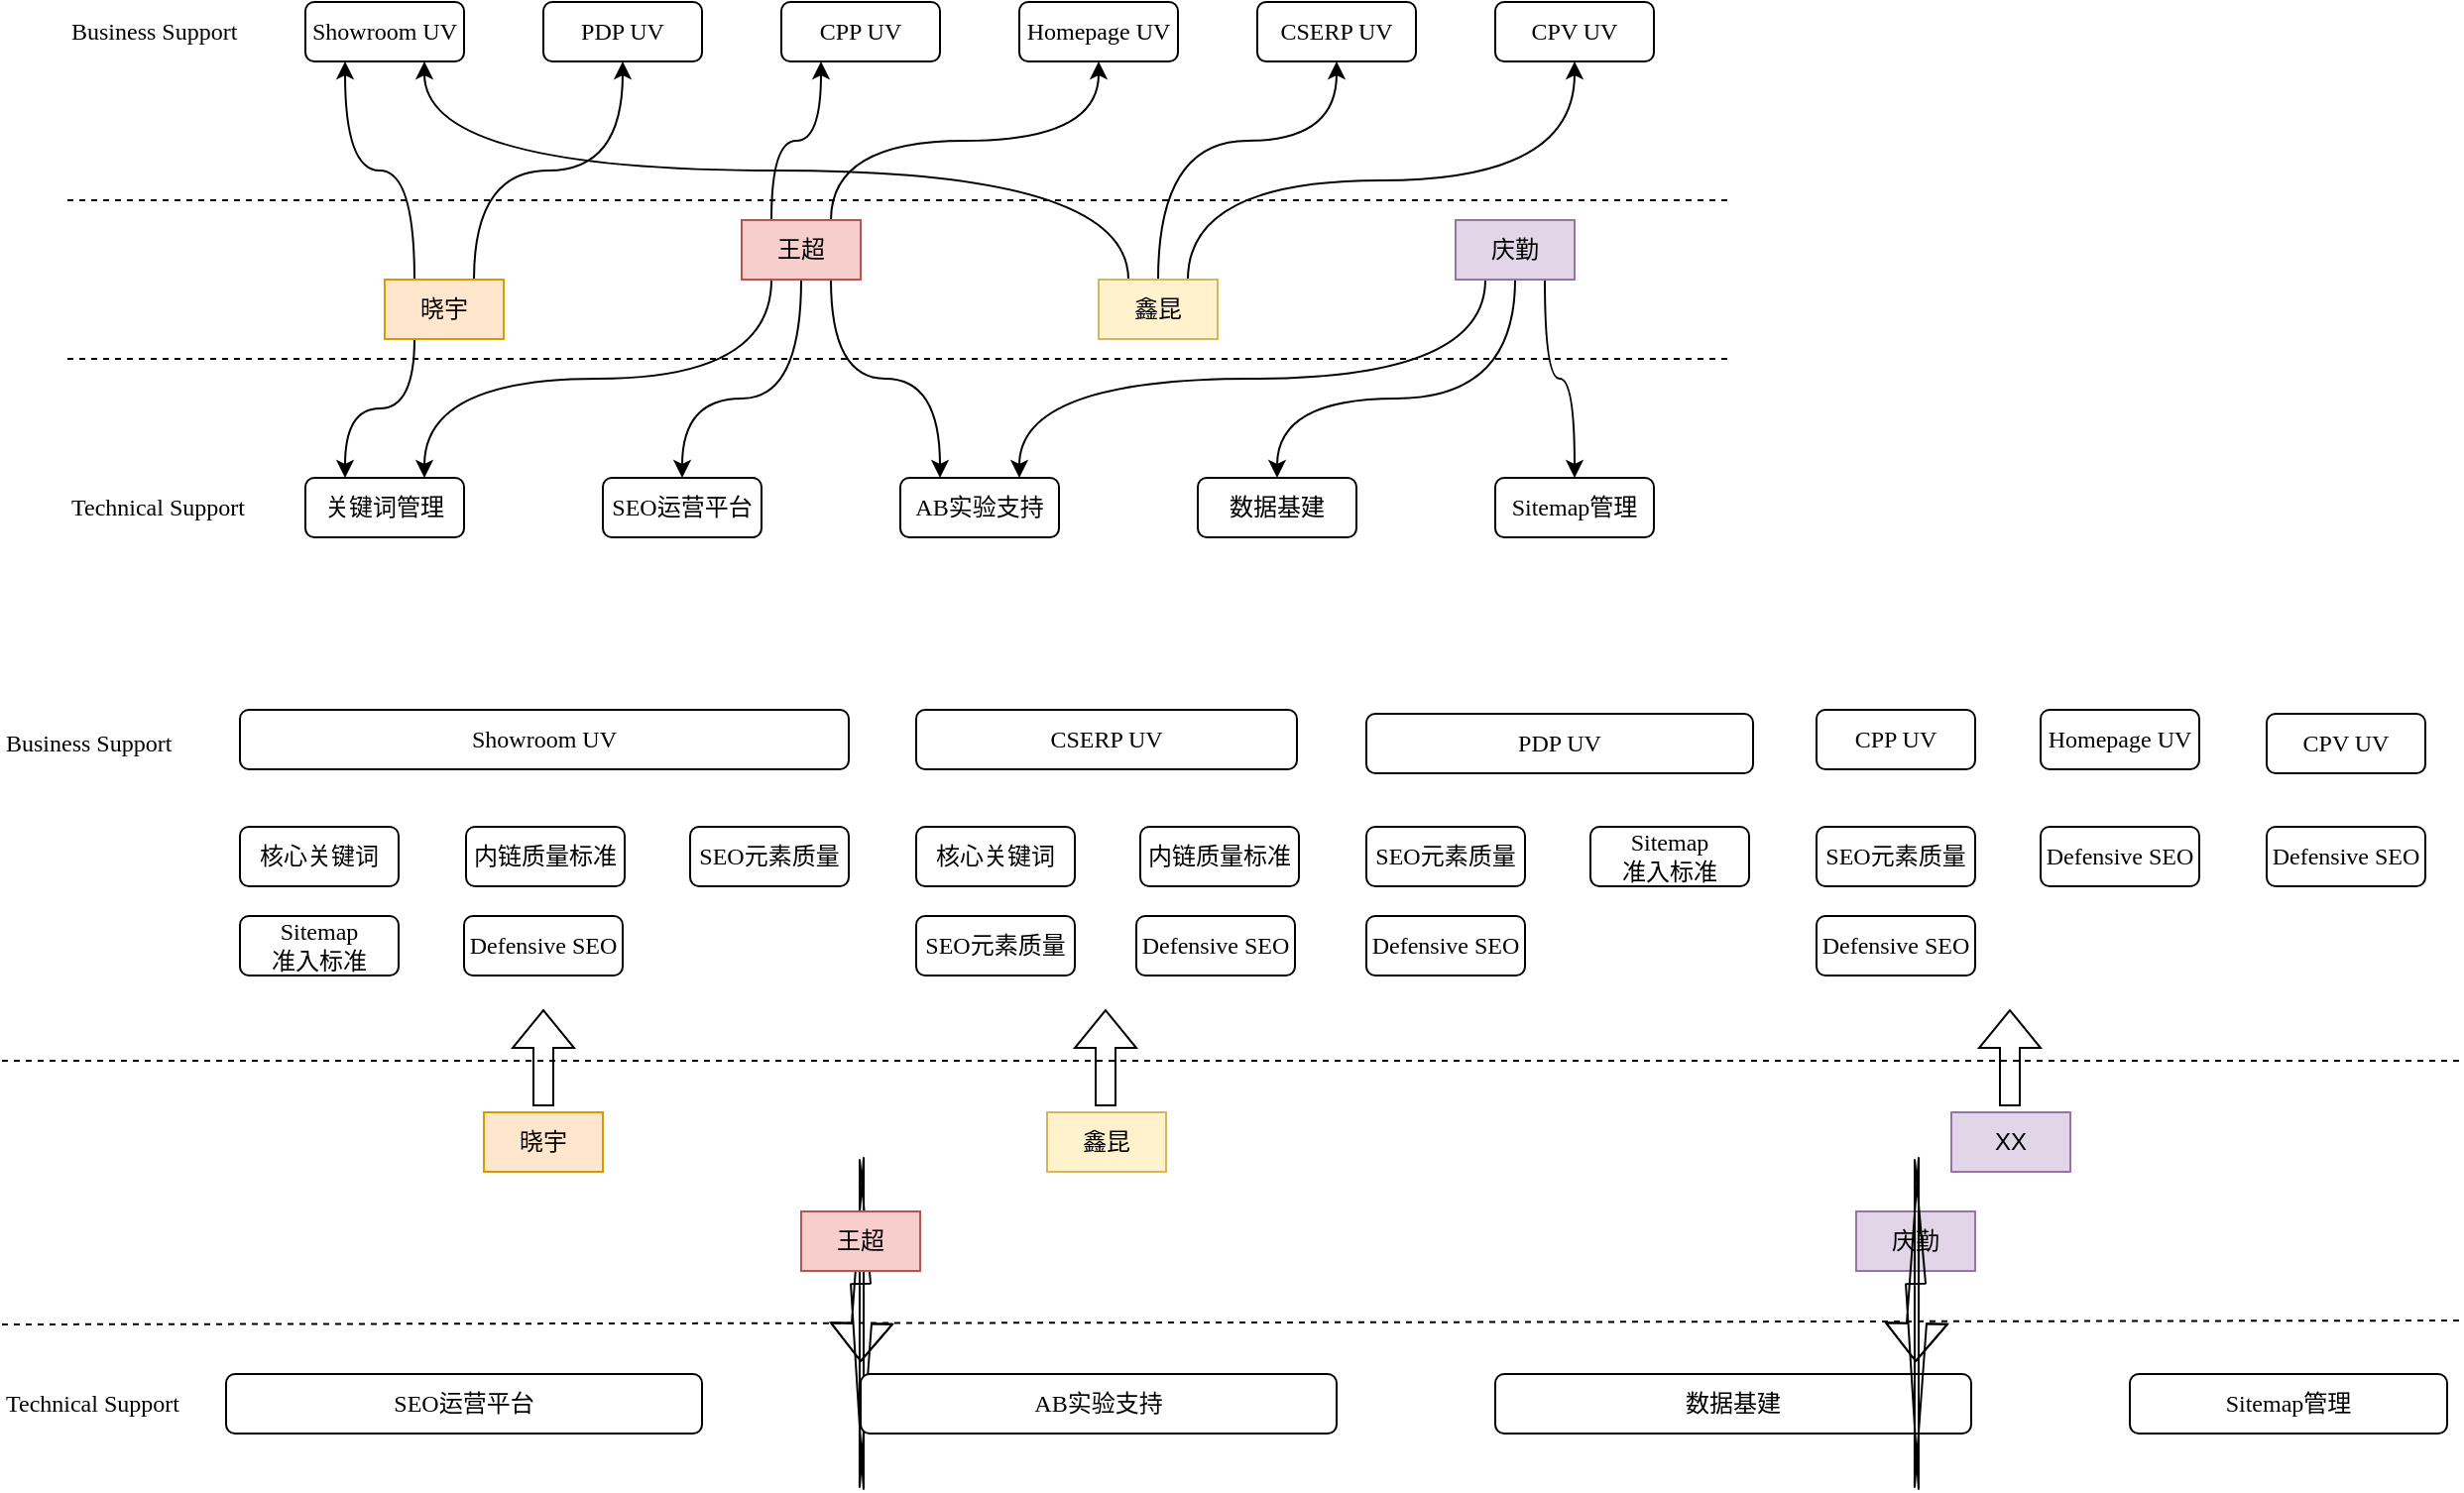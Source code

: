 <mxfile version="28.2.6">
  <diagram name="第 1 页" id="W9oNj3WuaapsYbLZBWrR">
    <mxGraphModel dx="1237" dy="582" grid="1" gridSize="10" guides="1" tooltips="1" connect="1" arrows="1" fold="1" page="0" pageScale="1" pageWidth="827" pageHeight="1169" math="0" shadow="0">
      <root>
        <mxCell id="0" />
        <mxCell id="1" parent="0" />
        <mxCell id="xfih-oDNqXXJvzdR4ryM-1" value="&lt;font face=&quot;Comic Sans MS&quot;&gt;Business Support&lt;/font&gt;" style="text;html=1;whiteSpace=wrap;strokeColor=none;fillColor=none;align=left;verticalAlign=middle;rounded=0;" parent="1" vertex="1">
          <mxGeometry x="80" y="40" width="150" height="30" as="geometry" />
        </mxCell>
        <mxCell id="xfih-oDNqXXJvzdR4ryM-2" value="&lt;font face=&quot;Comic Sans MS&quot;&gt;Technical Support&lt;/font&gt;" style="text;html=1;whiteSpace=wrap;strokeColor=none;fillColor=none;align=left;verticalAlign=middle;rounded=0;" parent="1" vertex="1">
          <mxGeometry x="80" y="280" width="150" height="30" as="geometry" />
        </mxCell>
        <mxCell id="xfih-oDNqXXJvzdR4ryM-3" value="" style="endArrow=none;dashed=1;html=1;rounded=0;" parent="1" edge="1">
          <mxGeometry width="50" height="50" relative="1" as="geometry">
            <mxPoint x="80" y="140" as="sourcePoint" />
            <mxPoint x="920" y="140" as="targetPoint" />
          </mxGeometry>
        </mxCell>
        <mxCell id="xfih-oDNqXXJvzdR4ryM-4" value="" style="endArrow=none;dashed=1;html=1;rounded=0;" parent="1" edge="1">
          <mxGeometry width="50" height="50" relative="1" as="geometry">
            <mxPoint x="80" y="220" as="sourcePoint" />
            <mxPoint x="920" y="220" as="targetPoint" />
          </mxGeometry>
        </mxCell>
        <mxCell id="xfih-oDNqXXJvzdR4ryM-22" style="edgeStyle=orthogonalEdgeStyle;rounded=0;orthogonalLoop=1;jettySize=auto;html=1;exitX=0.25;exitY=0;exitDx=0;exitDy=0;entryX=0.25;entryY=1;entryDx=0;entryDy=0;curved=1;" parent="1" source="xfih-oDNqXXJvzdR4ryM-5" target="xfih-oDNqXXJvzdR4ryM-9" edge="1">
          <mxGeometry relative="1" as="geometry" />
        </mxCell>
        <mxCell id="xfih-oDNqXXJvzdR4ryM-23" style="edgeStyle=orthogonalEdgeStyle;rounded=0;orthogonalLoop=1;jettySize=auto;html=1;exitX=0.25;exitY=1;exitDx=0;exitDy=0;curved=1;entryX=0.25;entryY=0;entryDx=0;entryDy=0;" parent="1" source="xfih-oDNqXXJvzdR4ryM-5" target="xfih-oDNqXXJvzdR4ryM-19" edge="1">
          <mxGeometry relative="1" as="geometry" />
        </mxCell>
        <mxCell id="xfih-oDNqXXJvzdR4ryM-24" style="edgeStyle=orthogonalEdgeStyle;rounded=0;orthogonalLoop=1;jettySize=auto;html=1;exitX=0.75;exitY=0;exitDx=0;exitDy=0;curved=1;" parent="1" source="xfih-oDNqXXJvzdR4ryM-5" target="xfih-oDNqXXJvzdR4ryM-12" edge="1">
          <mxGeometry relative="1" as="geometry" />
        </mxCell>
        <mxCell id="xfih-oDNqXXJvzdR4ryM-5" value="晓宇" style="text;html=1;whiteSpace=wrap;strokeColor=#d79b00;fillColor=#ffe6cc;align=center;verticalAlign=middle;rounded=0;" parent="1" vertex="1">
          <mxGeometry x="240" y="180" width="60" height="30" as="geometry" />
        </mxCell>
        <mxCell id="xfih-oDNqXXJvzdR4ryM-28" style="edgeStyle=orthogonalEdgeStyle;rounded=0;orthogonalLoop=1;jettySize=auto;html=1;exitX=0.25;exitY=0;exitDx=0;exitDy=0;entryX=0.25;entryY=1;entryDx=0;entryDy=0;curved=1;" parent="1" source="xfih-oDNqXXJvzdR4ryM-6" target="xfih-oDNqXXJvzdR4ryM-11" edge="1">
          <mxGeometry relative="1" as="geometry" />
        </mxCell>
        <mxCell id="xfih-oDNqXXJvzdR4ryM-29" style="edgeStyle=orthogonalEdgeStyle;rounded=0;orthogonalLoop=1;jettySize=auto;html=1;exitX=0.75;exitY=0;exitDx=0;exitDy=0;curved=1;" parent="1" source="xfih-oDNqXXJvzdR4ryM-6" target="xfih-oDNqXXJvzdR4ryM-13" edge="1">
          <mxGeometry relative="1" as="geometry" />
        </mxCell>
        <mxCell id="xfih-oDNqXXJvzdR4ryM-31" style="edgeStyle=orthogonalEdgeStyle;rounded=0;orthogonalLoop=1;jettySize=auto;html=1;exitX=0.75;exitY=1;exitDx=0;exitDy=0;entryX=0.25;entryY=0;entryDx=0;entryDy=0;curved=1;" parent="1" source="xfih-oDNqXXJvzdR4ryM-6" target="xfih-oDNqXXJvzdR4ryM-20" edge="1">
          <mxGeometry relative="1" as="geometry" />
        </mxCell>
        <mxCell id="xfih-oDNqXXJvzdR4ryM-39" style="edgeStyle=orthogonalEdgeStyle;rounded=0;orthogonalLoop=1;jettySize=auto;html=1;exitX=0.25;exitY=1;exitDx=0;exitDy=0;entryX=0.75;entryY=0;entryDx=0;entryDy=0;curved=1;" parent="1" source="xfih-oDNqXXJvzdR4ryM-6" target="xfih-oDNqXXJvzdR4ryM-19" edge="1">
          <mxGeometry relative="1" as="geometry" />
        </mxCell>
        <mxCell id="xfih-oDNqXXJvzdR4ryM-40" style="edgeStyle=orthogonalEdgeStyle;rounded=0;orthogonalLoop=1;jettySize=auto;html=1;exitX=0.5;exitY=1;exitDx=0;exitDy=0;entryX=0.5;entryY=0;entryDx=0;entryDy=0;curved=1;" parent="1" source="xfih-oDNqXXJvzdR4ryM-6" target="xfih-oDNqXXJvzdR4ryM-18" edge="1">
          <mxGeometry relative="1" as="geometry">
            <Array as="points">
              <mxPoint x="450" y="240" />
              <mxPoint x="390" y="240" />
            </Array>
          </mxGeometry>
        </mxCell>
        <mxCell id="xfih-oDNqXXJvzdR4ryM-6" value="王超" style="text;html=1;whiteSpace=wrap;strokeColor=#b85450;fillColor=#f8cecc;align=center;verticalAlign=middle;rounded=0;" parent="1" vertex="1">
          <mxGeometry x="420" y="150" width="60" height="30" as="geometry" />
        </mxCell>
        <mxCell id="xfih-oDNqXXJvzdR4ryM-25" style="edgeStyle=orthogonalEdgeStyle;rounded=0;orthogonalLoop=1;jettySize=auto;html=1;exitX=0.25;exitY=0;exitDx=0;exitDy=0;entryX=0.75;entryY=1;entryDx=0;entryDy=0;curved=1;" parent="1" source="xfih-oDNqXXJvzdR4ryM-7" target="xfih-oDNqXXJvzdR4ryM-9" edge="1">
          <mxGeometry relative="1" as="geometry" />
        </mxCell>
        <mxCell id="xfih-oDNqXXJvzdR4ryM-26" style="edgeStyle=orthogonalEdgeStyle;rounded=0;orthogonalLoop=1;jettySize=auto;html=1;exitX=0.5;exitY=0;exitDx=0;exitDy=0;entryX=0.5;entryY=1;entryDx=0;entryDy=0;curved=1;" parent="1" source="xfih-oDNqXXJvzdR4ryM-7" target="xfih-oDNqXXJvzdR4ryM-10" edge="1">
          <mxGeometry relative="1" as="geometry">
            <Array as="points">
              <mxPoint x="630" y="110" />
              <mxPoint x="720" y="110" />
            </Array>
          </mxGeometry>
        </mxCell>
        <mxCell id="xfih-oDNqXXJvzdR4ryM-27" style="edgeStyle=orthogonalEdgeStyle;rounded=0;orthogonalLoop=1;jettySize=auto;html=1;exitX=0.75;exitY=0;exitDx=0;exitDy=0;entryX=0.5;entryY=1;entryDx=0;entryDy=0;curved=1;" parent="1" source="xfih-oDNqXXJvzdR4ryM-7" target="xfih-oDNqXXJvzdR4ryM-14" edge="1">
          <mxGeometry relative="1" as="geometry">
            <Array as="points">
              <mxPoint x="645" y="130" />
              <mxPoint x="840" y="130" />
            </Array>
          </mxGeometry>
        </mxCell>
        <mxCell id="xfih-oDNqXXJvzdR4ryM-7" value="鑫昆" style="text;html=1;whiteSpace=wrap;strokeColor=#d6b656;fillColor=#fff2cc;align=center;verticalAlign=middle;rounded=0;" parent="1" vertex="1">
          <mxGeometry x="600" y="180" width="60" height="30" as="geometry" />
        </mxCell>
        <mxCell id="xfih-oDNqXXJvzdR4ryM-36" style="edgeStyle=orthogonalEdgeStyle;rounded=0;orthogonalLoop=1;jettySize=auto;html=1;exitX=0.25;exitY=1;exitDx=0;exitDy=0;entryX=0.75;entryY=0;entryDx=0;entryDy=0;curved=1;" parent="1" source="xfih-oDNqXXJvzdR4ryM-8" target="xfih-oDNqXXJvzdR4ryM-20" edge="1">
          <mxGeometry relative="1" as="geometry" />
        </mxCell>
        <mxCell id="xfih-oDNqXXJvzdR4ryM-37" style="edgeStyle=orthogonalEdgeStyle;rounded=0;orthogonalLoop=1;jettySize=auto;html=1;exitX=0.5;exitY=1;exitDx=0;exitDy=0;entryX=0.5;entryY=0;entryDx=0;entryDy=0;curved=1;" parent="1" source="xfih-oDNqXXJvzdR4ryM-8" target="xfih-oDNqXXJvzdR4ryM-16" edge="1">
          <mxGeometry relative="1" as="geometry">
            <Array as="points">
              <mxPoint x="810" y="240" />
              <mxPoint x="690" y="240" />
            </Array>
          </mxGeometry>
        </mxCell>
        <mxCell id="xfih-oDNqXXJvzdR4ryM-38" style="edgeStyle=orthogonalEdgeStyle;rounded=0;orthogonalLoop=1;jettySize=auto;html=1;exitX=0.75;exitY=1;exitDx=0;exitDy=0;curved=1;" parent="1" source="xfih-oDNqXXJvzdR4ryM-8" target="xfih-oDNqXXJvzdR4ryM-17" edge="1">
          <mxGeometry relative="1" as="geometry" />
        </mxCell>
        <mxCell id="xfih-oDNqXXJvzdR4ryM-8" value="庆勤" style="text;html=1;whiteSpace=wrap;strokeColor=#9673a6;fillColor=#e1d5e7;align=center;verticalAlign=middle;rounded=0;" parent="1" vertex="1">
          <mxGeometry x="780" y="150" width="60" height="30" as="geometry" />
        </mxCell>
        <mxCell id="xfih-oDNqXXJvzdR4ryM-9" value="&lt;font face=&quot;Comic Sans MS&quot;&gt;Showroom UV&lt;/font&gt;" style="rounded=1;whiteSpace=wrap;html=1;" parent="1" vertex="1">
          <mxGeometry x="200" y="40" width="80" height="30" as="geometry" />
        </mxCell>
        <mxCell id="xfih-oDNqXXJvzdR4ryM-10" value="&lt;font face=&quot;Comic Sans MS&quot;&gt;CSERP UV&lt;/font&gt;" style="rounded=1;whiteSpace=wrap;html=1;" parent="1" vertex="1">
          <mxGeometry x="680" y="40" width="80" height="30" as="geometry" />
        </mxCell>
        <mxCell id="xfih-oDNqXXJvzdR4ryM-11" value="&lt;font face=&quot;Comic Sans MS&quot;&gt;CPP UV&lt;/font&gt;" style="rounded=1;whiteSpace=wrap;html=1;" parent="1" vertex="1">
          <mxGeometry x="440" y="40" width="80" height="30" as="geometry" />
        </mxCell>
        <mxCell id="xfih-oDNqXXJvzdR4ryM-12" value="&lt;font face=&quot;Comic Sans MS&quot;&gt;PDP UV&lt;/font&gt;" style="rounded=1;whiteSpace=wrap;html=1;" parent="1" vertex="1">
          <mxGeometry x="320" y="40" width="80" height="30" as="geometry" />
        </mxCell>
        <mxCell id="xfih-oDNqXXJvzdR4ryM-13" value="&lt;font face=&quot;Comic Sans MS&quot;&gt;Homepage UV&lt;/font&gt;" style="rounded=1;whiteSpace=wrap;html=1;" parent="1" vertex="1">
          <mxGeometry x="560" y="40" width="80" height="30" as="geometry" />
        </mxCell>
        <mxCell id="xfih-oDNqXXJvzdR4ryM-14" value="&lt;font face=&quot;Comic Sans MS&quot;&gt;CPV UV&lt;/font&gt;" style="rounded=1;whiteSpace=wrap;html=1;" parent="1" vertex="1">
          <mxGeometry x="800" y="40" width="80" height="30" as="geometry" />
        </mxCell>
        <mxCell id="xfih-oDNqXXJvzdR4ryM-16" value="&lt;font face=&quot;Comic Sans MS&quot;&gt;数据基建&lt;/font&gt;" style="rounded=1;whiteSpace=wrap;html=1;" parent="1" vertex="1">
          <mxGeometry x="650" y="280" width="80" height="30" as="geometry" />
        </mxCell>
        <mxCell id="xfih-oDNqXXJvzdR4ryM-17" value="&lt;font face=&quot;Comic Sans MS&quot;&gt;Sitemap管理&lt;/font&gt;" style="rounded=1;whiteSpace=wrap;html=1;" parent="1" vertex="1">
          <mxGeometry x="800" y="280" width="80" height="30" as="geometry" />
        </mxCell>
        <mxCell id="xfih-oDNqXXJvzdR4ryM-18" value="&lt;font face=&quot;Comic Sans MS&quot;&gt;SEO运营平台&lt;/font&gt;" style="rounded=1;whiteSpace=wrap;html=1;" parent="1" vertex="1">
          <mxGeometry x="350" y="280" width="80" height="30" as="geometry" />
        </mxCell>
        <mxCell id="xfih-oDNqXXJvzdR4ryM-19" value="&lt;font face=&quot;Comic Sans MS&quot;&gt;关键词管理&lt;/font&gt;" style="rounded=1;whiteSpace=wrap;html=1;" parent="1" vertex="1">
          <mxGeometry x="200" y="280" width="80" height="30" as="geometry" />
        </mxCell>
        <mxCell id="xfih-oDNqXXJvzdR4ryM-20" value="&lt;font face=&quot;Comic Sans MS&quot;&gt;AB实验支持&lt;/font&gt;" style="rounded=1;whiteSpace=wrap;html=1;" parent="1" vertex="1">
          <mxGeometry x="500" y="280" width="80" height="30" as="geometry" />
        </mxCell>
        <mxCell id="vqWDBfAvXvm7OD1M6UR--34" value="&lt;font face=&quot;Comic Sans MS&quot;&gt;Business Support&lt;/font&gt;" style="text;html=1;whiteSpace=wrap;strokeColor=none;fillColor=none;align=left;verticalAlign=middle;rounded=0;" vertex="1" parent="1">
          <mxGeometry x="47" y="399" width="150" height="30" as="geometry" />
        </mxCell>
        <mxCell id="vqWDBfAvXvm7OD1M6UR--35" value="&lt;font face=&quot;Comic Sans MS&quot;&gt;Technical Support&lt;/font&gt;" style="text;html=1;whiteSpace=wrap;strokeColor=none;fillColor=none;align=left;verticalAlign=middle;rounded=0;" vertex="1" parent="1">
          <mxGeometry x="47" y="732" width="150" height="30" as="geometry" />
        </mxCell>
        <mxCell id="vqWDBfAvXvm7OD1M6UR--36" value="" style="endArrow=none;dashed=1;html=1;rounded=0;" edge="1" parent="1">
          <mxGeometry width="50" height="50" relative="1" as="geometry">
            <mxPoint x="47" y="574" as="sourcePoint" />
            <mxPoint x="1286" y="574" as="targetPoint" />
          </mxGeometry>
        </mxCell>
        <mxCell id="vqWDBfAvXvm7OD1M6UR--37" value="" style="endArrow=none;dashed=1;html=1;rounded=0;" edge="1" parent="1">
          <mxGeometry width="50" height="50" relative="1" as="geometry">
            <mxPoint x="47" y="707" as="sourcePoint" />
            <mxPoint x="1286" y="705" as="targetPoint" />
          </mxGeometry>
        </mxCell>
        <mxCell id="vqWDBfAvXvm7OD1M6UR--88" value="" style="edgeStyle=orthogonalEdgeStyle;shape=flexArrow;rounded=0;orthogonalLoop=1;jettySize=auto;html=1;" edge="1" parent="1">
          <mxGeometry relative="1" as="geometry">
            <mxPoint x="320" y="597" as="sourcePoint" />
            <mxPoint x="320" y="548" as="targetPoint" />
          </mxGeometry>
        </mxCell>
        <mxCell id="vqWDBfAvXvm7OD1M6UR--41" value="晓宇" style="text;html=1;whiteSpace=wrap;strokeColor=#d79b00;fillColor=#ffe6cc;align=center;verticalAlign=middle;rounded=0;" vertex="1" parent="1">
          <mxGeometry x="290" y="600" width="60" height="30" as="geometry" />
        </mxCell>
        <mxCell id="vqWDBfAvXvm7OD1M6UR--86" style="edgeStyle=orthogonalEdgeStyle;shape=flexArrow;rounded=0;orthogonalLoop=1;jettySize=auto;html=1;exitX=0.5;exitY=1;exitDx=0;exitDy=0;" edge="1" parent="1">
          <mxGeometry relative="1" as="geometry">
            <mxPoint x="480" y="726" as="targetPoint" />
            <mxPoint x="480" y="686" as="sourcePoint" />
          </mxGeometry>
        </mxCell>
        <mxCell id="vqWDBfAvXvm7OD1M6UR--47" value="王超" style="text;html=1;whiteSpace=wrap;strokeColor=#b85450;fillColor=#f8cecc;align=center;verticalAlign=middle;rounded=0;" vertex="1" parent="1">
          <mxGeometry x="450" y="650" width="60" height="30" as="geometry" />
        </mxCell>
        <mxCell id="vqWDBfAvXvm7OD1M6UR--51" value="鑫昆" style="text;html=1;whiteSpace=wrap;strokeColor=#d6b656;fillColor=#fff2cc;align=center;verticalAlign=middle;rounded=0;" vertex="1" parent="1">
          <mxGeometry x="574" y="600" width="60" height="30" as="geometry" />
        </mxCell>
        <mxCell id="vqWDBfAvXvm7OD1M6UR--55" value="庆勤" style="text;html=1;whiteSpace=wrap;strokeColor=#9673a6;fillColor=#e1d5e7;align=center;verticalAlign=middle;rounded=0;" vertex="1" parent="1">
          <mxGeometry x="982" y="650" width="60" height="30" as="geometry" />
        </mxCell>
        <mxCell id="vqWDBfAvXvm7OD1M6UR--56" value="&lt;font face=&quot;Comic Sans MS&quot;&gt;Showroom UV&lt;/font&gt;" style="rounded=1;whiteSpace=wrap;html=1;" vertex="1" parent="1">
          <mxGeometry x="167" y="397" width="307" height="30" as="geometry" />
        </mxCell>
        <mxCell id="vqWDBfAvXvm7OD1M6UR--57" value="&lt;font face=&quot;Comic Sans MS&quot;&gt;CSERP UV&lt;/font&gt;" style="rounded=1;whiteSpace=wrap;html=1;" vertex="1" parent="1">
          <mxGeometry x="508" y="397" width="192" height="30" as="geometry" />
        </mxCell>
        <mxCell id="vqWDBfAvXvm7OD1M6UR--58" value="&lt;font face=&quot;Comic Sans MS&quot;&gt;CPP UV&lt;/font&gt;" style="rounded=1;whiteSpace=wrap;html=1;" vertex="1" parent="1">
          <mxGeometry x="962" y="397" width="80" height="30" as="geometry" />
        </mxCell>
        <mxCell id="vqWDBfAvXvm7OD1M6UR--59" value="&lt;font face=&quot;Comic Sans MS&quot;&gt;PDP UV&lt;/font&gt;" style="rounded=1;whiteSpace=wrap;html=1;" vertex="1" parent="1">
          <mxGeometry x="735" y="399" width="195" height="30" as="geometry" />
        </mxCell>
        <mxCell id="vqWDBfAvXvm7OD1M6UR--60" value="&lt;font face=&quot;Comic Sans MS&quot;&gt;Homepage UV&lt;/font&gt;" style="rounded=1;whiteSpace=wrap;html=1;" vertex="1" parent="1">
          <mxGeometry x="1075" y="397" width="80" height="30" as="geometry" />
        </mxCell>
        <mxCell id="vqWDBfAvXvm7OD1M6UR--61" value="&lt;font face=&quot;Comic Sans MS&quot;&gt;CPV UV&lt;/font&gt;" style="rounded=1;whiteSpace=wrap;html=1;" vertex="1" parent="1">
          <mxGeometry x="1189" y="399" width="80" height="30" as="geometry" />
        </mxCell>
        <mxCell id="vqWDBfAvXvm7OD1M6UR--62" value="&lt;font face=&quot;Comic Sans MS&quot;&gt;数据基建&lt;/font&gt;" style="rounded=1;whiteSpace=wrap;html=1;" vertex="1" parent="1">
          <mxGeometry x="800" y="732" width="240" height="30" as="geometry" />
        </mxCell>
        <mxCell id="vqWDBfAvXvm7OD1M6UR--63" value="&lt;font face=&quot;Comic Sans MS&quot;&gt;Sitemap管理&lt;/font&gt;" style="rounded=1;whiteSpace=wrap;html=1;" vertex="1" parent="1">
          <mxGeometry x="1120" y="732" width="160" height="30" as="geometry" />
        </mxCell>
        <mxCell id="vqWDBfAvXvm7OD1M6UR--64" value="&lt;font face=&quot;Comic Sans MS&quot;&gt;SEO运营平台&lt;/font&gt;" style="rounded=1;whiteSpace=wrap;html=1;" vertex="1" parent="1">
          <mxGeometry x="160" y="732" width="240" height="30" as="geometry" />
        </mxCell>
        <mxCell id="vqWDBfAvXvm7OD1M6UR--66" value="&lt;font face=&quot;Comic Sans MS&quot;&gt;AB实验支持&lt;/font&gt;" style="rounded=1;whiteSpace=wrap;html=1;" vertex="1" parent="1">
          <mxGeometry x="480" y="732" width="240" height="30" as="geometry" />
        </mxCell>
        <mxCell id="vqWDBfAvXvm7OD1M6UR--67" value="&lt;font face=&quot;Comic Sans MS&quot;&gt;核心关键词&lt;/font&gt;" style="rounded=1;whiteSpace=wrap;html=1;" vertex="1" parent="1">
          <mxGeometry x="167" y="456" width="80" height="30" as="geometry" />
        </mxCell>
        <mxCell id="vqWDBfAvXvm7OD1M6UR--68" value="&lt;font face=&quot;Comic Sans MS&quot;&gt;内链质量标准&lt;/font&gt;" style="rounded=1;whiteSpace=wrap;html=1;" vertex="1" parent="1">
          <mxGeometry x="281" y="456" width="80" height="30" as="geometry" />
        </mxCell>
        <mxCell id="vqWDBfAvXvm7OD1M6UR--69" value="&lt;font face=&quot;Comic Sans MS&quot;&gt;Sitemap&lt;/font&gt;&lt;div&gt;&lt;font face=&quot;Comic Sans MS&quot;&gt;准入标准&lt;/font&gt;&lt;/div&gt;" style="rounded=1;whiteSpace=wrap;html=1;" vertex="1" parent="1">
          <mxGeometry x="167" y="501" width="80" height="30" as="geometry" />
        </mxCell>
        <mxCell id="vqWDBfAvXvm7OD1M6UR--70" value="&lt;font face=&quot;Comic Sans MS&quot;&gt;SEO元素质量&lt;/font&gt;" style="rounded=1;whiteSpace=wrap;html=1;" vertex="1" parent="1">
          <mxGeometry x="394" y="456" width="80" height="30" as="geometry" />
        </mxCell>
        <mxCell id="vqWDBfAvXvm7OD1M6UR--71" value="&lt;font face=&quot;Comic Sans MS&quot;&gt;Defensive SEO&lt;/font&gt;" style="rounded=1;whiteSpace=wrap;html=1;" vertex="1" parent="1">
          <mxGeometry x="280" y="501" width="80" height="30" as="geometry" />
        </mxCell>
        <mxCell id="vqWDBfAvXvm7OD1M6UR--72" value="XX" style="text;html=1;whiteSpace=wrap;strokeColor=#9673a6;fillColor=#e1d5e7;align=center;verticalAlign=middle;rounded=0;" vertex="1" parent="1">
          <mxGeometry x="1030" y="600" width="60" height="30" as="geometry" />
        </mxCell>
        <mxCell id="vqWDBfAvXvm7OD1M6UR--75" value="&lt;font face=&quot;Comic Sans MS&quot;&gt;核心关键词&lt;/font&gt;" style="rounded=1;whiteSpace=wrap;html=1;" vertex="1" parent="1">
          <mxGeometry x="508" y="456" width="80" height="30" as="geometry" />
        </mxCell>
        <mxCell id="vqWDBfAvXvm7OD1M6UR--76" value="&lt;font face=&quot;Comic Sans MS&quot;&gt;Defensive SEO&lt;/font&gt;" style="rounded=1;whiteSpace=wrap;html=1;" vertex="1" parent="1">
          <mxGeometry x="619" y="501" width="80" height="30" as="geometry" />
        </mxCell>
        <mxCell id="vqWDBfAvXvm7OD1M6UR--77" value="&lt;font face=&quot;Comic Sans MS&quot;&gt;内链质量标准&lt;/font&gt;" style="rounded=1;whiteSpace=wrap;html=1;" vertex="1" parent="1">
          <mxGeometry x="621" y="456" width="80" height="30" as="geometry" />
        </mxCell>
        <mxCell id="vqWDBfAvXvm7OD1M6UR--78" value="&lt;font face=&quot;Comic Sans MS&quot;&gt;SEO元素质量&lt;/font&gt;" style="rounded=1;whiteSpace=wrap;html=1;" vertex="1" parent="1">
          <mxGeometry x="508" y="501" width="80" height="30" as="geometry" />
        </mxCell>
        <mxCell id="vqWDBfAvXvm7OD1M6UR--79" value="&lt;font face=&quot;Comic Sans MS&quot;&gt;Sitemap&lt;/font&gt;&lt;div&gt;&lt;font face=&quot;Comic Sans MS&quot;&gt;准入标准&lt;/font&gt;&lt;/div&gt;" style="rounded=1;whiteSpace=wrap;html=1;" vertex="1" parent="1">
          <mxGeometry x="848" y="456" width="80" height="30" as="geometry" />
        </mxCell>
        <mxCell id="vqWDBfAvXvm7OD1M6UR--80" value="&lt;font face=&quot;Comic Sans MS&quot;&gt;Defensive SEO&lt;/font&gt;" style="rounded=1;whiteSpace=wrap;html=1;" vertex="1" parent="1">
          <mxGeometry x="735" y="501" width="80" height="30" as="geometry" />
        </mxCell>
        <mxCell id="vqWDBfAvXvm7OD1M6UR--81" value="&lt;font face=&quot;Comic Sans MS&quot;&gt;SEO元素质量&lt;/font&gt;" style="rounded=1;whiteSpace=wrap;html=1;" vertex="1" parent="1">
          <mxGeometry x="735" y="456" width="80" height="30" as="geometry" />
        </mxCell>
        <mxCell id="vqWDBfAvXvm7OD1M6UR--82" value="&lt;font face=&quot;Comic Sans MS&quot;&gt;Defensive SEO&lt;/font&gt;" style="rounded=1;whiteSpace=wrap;html=1;" vertex="1" parent="1">
          <mxGeometry x="962" y="501" width="80" height="30" as="geometry" />
        </mxCell>
        <mxCell id="vqWDBfAvXvm7OD1M6UR--83" value="&lt;font face=&quot;Comic Sans MS&quot;&gt;SEO元素质量&lt;/font&gt;" style="rounded=1;whiteSpace=wrap;html=1;" vertex="1" parent="1">
          <mxGeometry x="962" y="456" width="80" height="30" as="geometry" />
        </mxCell>
        <mxCell id="vqWDBfAvXvm7OD1M6UR--84" value="&lt;font face=&quot;Comic Sans MS&quot;&gt;Defensive SEO&lt;/font&gt;" style="rounded=1;whiteSpace=wrap;html=1;" vertex="1" parent="1">
          <mxGeometry x="1075" y="456" width="80" height="30" as="geometry" />
        </mxCell>
        <mxCell id="vqWDBfAvXvm7OD1M6UR--85" value="&lt;font face=&quot;Comic Sans MS&quot;&gt;Defensive SEO&lt;/font&gt;" style="rounded=1;whiteSpace=wrap;html=1;" vertex="1" parent="1">
          <mxGeometry x="1189" y="456" width="80" height="30" as="geometry" />
        </mxCell>
        <mxCell id="vqWDBfAvXvm7OD1M6UR--87" style="edgeStyle=orthogonalEdgeStyle;shape=flexArrow;rounded=0;orthogonalLoop=1;jettySize=auto;html=1;exitX=0.5;exitY=1;exitDx=0;exitDy=0;" edge="1" parent="1">
          <mxGeometry relative="1" as="geometry">
            <mxPoint x="1012" y="726" as="targetPoint" />
            <mxPoint x="1012" y="686" as="sourcePoint" />
          </mxGeometry>
        </mxCell>
        <mxCell id="vqWDBfAvXvm7OD1M6UR--89" value="" style="edgeStyle=orthogonalEdgeStyle;shape=flexArrow;rounded=0;orthogonalLoop=1;jettySize=auto;html=1;" edge="1" parent="1">
          <mxGeometry relative="1" as="geometry">
            <mxPoint x="603.5" y="597" as="sourcePoint" />
            <mxPoint x="603.5" y="548" as="targetPoint" />
          </mxGeometry>
        </mxCell>
        <mxCell id="vqWDBfAvXvm7OD1M6UR--90" value="" style="edgeStyle=orthogonalEdgeStyle;shape=flexArrow;rounded=0;orthogonalLoop=1;jettySize=auto;html=1;" edge="1" parent="1">
          <mxGeometry relative="1" as="geometry">
            <mxPoint x="1059.5" y="597" as="sourcePoint" />
            <mxPoint x="1059.5" y="548" as="targetPoint" />
          </mxGeometry>
        </mxCell>
      </root>
    </mxGraphModel>
  </diagram>
</mxfile>
